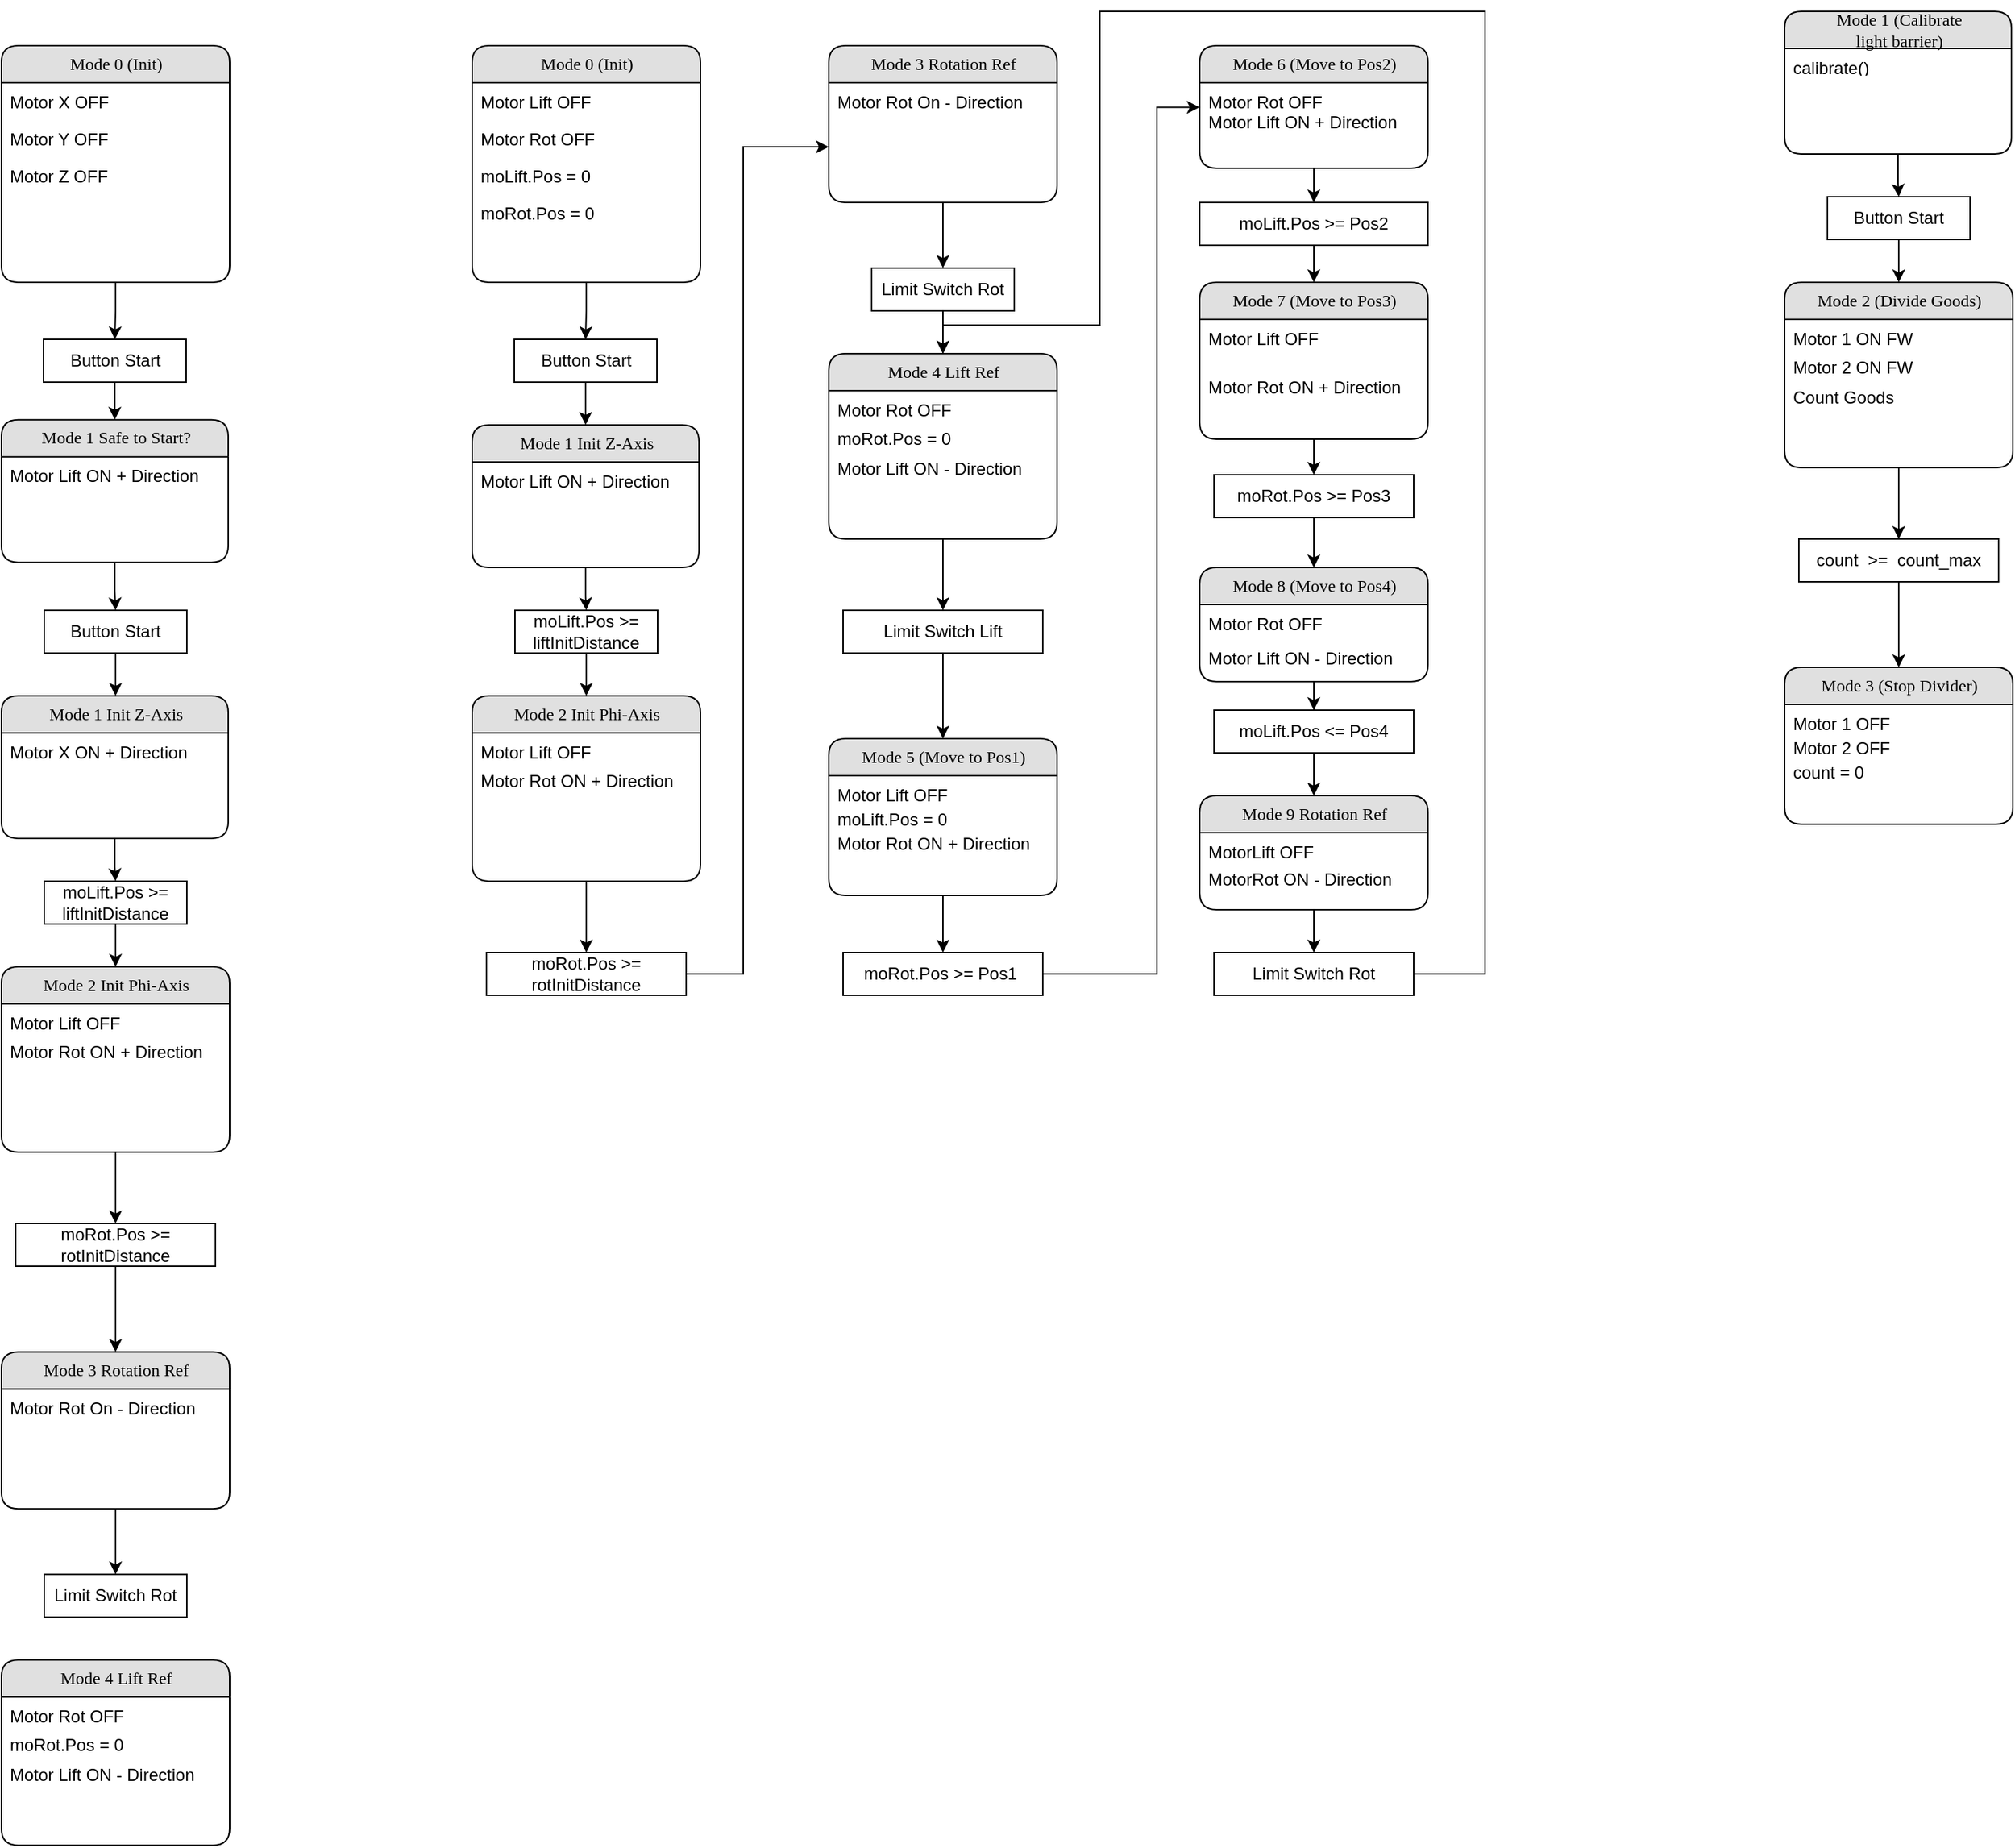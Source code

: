 <mxfile version="20.5.3" type="device"><diagram id="kKHLr9N3LMTWPFAltLq4" name="Seite-1"><mxGraphModel dx="634" dy="339" grid="1" gridSize="10" guides="1" tooltips="1" connect="1" arrows="1" fold="1" page="1" pageScale="1" pageWidth="3300" pageHeight="4681" math="0" shadow="0"><root><mxCell id="0"/><mxCell id="1" parent="0"/><mxCell id="L7xNBprmSxnHH5wMa5go-1" value="" style="group" vertex="1" connectable="0" parent="1"><mxGeometry x="130" y="194" width="160" height="166" as="geometry"/></mxCell><mxCell id="L7xNBprmSxnHH5wMa5go-2" value="Mode 0 (Init)" style="swimlane;html=1;fontStyle=0;childLayout=stackLayout;horizontal=1;startSize=26;fillColor=#e0e0e0;horizontalStack=0;resizeParent=1;resizeLast=0;collapsible=1;marginBottom=0;swimlaneFillColor=#ffffff;align=center;rounded=1;shadow=0;comic=0;labelBackgroundColor=none;strokeWidth=1;fontFamily=Verdana;fontSize=12" vertex="1" parent="L7xNBprmSxnHH5wMa5go-1"><mxGeometry width="160" height="166" as="geometry"/></mxCell><mxCell id="L7xNBprmSxnHH5wMa5go-3" value="Motor X OFF" style="text;html=1;strokeColor=none;fillColor=none;spacingLeft=4;spacingRight=4;whiteSpace=wrap;overflow=hidden;rotatable=0;points=[[0,0.5],[1,0.5]];portConstraint=eastwest;" vertex="1" parent="L7xNBprmSxnHH5wMa5go-2"><mxGeometry y="26" width="160" height="26" as="geometry"/></mxCell><mxCell id="L7xNBprmSxnHH5wMa5go-4" value="Motor Y OFF" style="text;html=1;strokeColor=none;fillColor=none;spacingLeft=4;spacingRight=4;whiteSpace=wrap;overflow=hidden;rotatable=0;points=[[0,0.5],[1,0.5]];portConstraint=eastwest;" vertex="1" parent="L7xNBprmSxnHH5wMa5go-2"><mxGeometry y="52" width="160" height="26" as="geometry"/></mxCell><mxCell id="L7xNBprmSxnHH5wMa5go-5" value="Motor Z OFF" style="text;html=1;strokeColor=none;fillColor=none;spacingLeft=4;spacingRight=4;whiteSpace=wrap;overflow=hidden;rotatable=0;points=[[0,0.5],[1,0.5]];portConstraint=eastwest;" vertex="1" parent="L7xNBprmSxnHH5wMa5go-2"><mxGeometry y="78" width="160" height="26" as="geometry"/></mxCell><mxCell id="L7xNBprmSxnHH5wMa5go-8" value="" style="group" vertex="1" connectable="0" parent="1"><mxGeometry x="1380" y="360" width="160" height="130" as="geometry"/></mxCell><mxCell id="L7xNBprmSxnHH5wMa5go-9" value="Mode 2 (Divide Goods)" style="swimlane;html=1;fontStyle=0;childLayout=stackLayout;horizontal=1;startSize=26;fillColor=#e0e0e0;horizontalStack=0;resizeParent=1;resizeLast=0;collapsible=1;marginBottom=0;swimlaneFillColor=#ffffff;align=center;rounded=1;shadow=0;comic=0;labelBackgroundColor=none;strokeWidth=1;fontFamily=Verdana;fontSize=12" vertex="1" parent="L7xNBprmSxnHH5wMa5go-8"><mxGeometry width="160" height="130" as="geometry"/></mxCell><mxCell id="L7xNBprmSxnHH5wMa5go-10" value="Motor 1 ON FW" style="text;html=1;strokeColor=none;fillColor=none;spacingLeft=4;spacingRight=4;whiteSpace=wrap;overflow=hidden;rotatable=0;points=[[0,0.5],[1,0.5]];portConstraint=eastwest;" vertex="1" parent="L7xNBprmSxnHH5wMa5go-9"><mxGeometry y="26" width="160" height="20.361" as="geometry"/></mxCell><mxCell id="L7xNBprmSxnHH5wMa5go-11" value="Motor 2 ON FW" style="text;html=1;strokeColor=none;fillColor=none;spacingLeft=4;spacingRight=4;whiteSpace=wrap;overflow=hidden;rotatable=0;points=[[0,0.5],[1,0.5]];portConstraint=eastwest;" vertex="1" parent="L7xNBprmSxnHH5wMa5go-9"><mxGeometry y="46.361" width="160" height="20.361" as="geometry"/></mxCell><mxCell id="L7xNBprmSxnHH5wMa5go-12" value="Count Goods" style="text;html=1;strokeColor=none;fillColor=none;spacingLeft=4;spacingRight=4;whiteSpace=wrap;overflow=hidden;rotatable=0;points=[[0,0.5],[1,0.5]];portConstraint=eastwest;" vertex="1" parent="L7xNBprmSxnHH5wMa5go-9"><mxGeometry y="66.723" width="160" height="20.361" as="geometry"/></mxCell><mxCell id="L7xNBprmSxnHH5wMa5go-13" style="edgeStyle=orthogonalEdgeStyle;rounded=0;orthogonalLoop=1;jettySize=auto;html=1;entryX=0.5;entryY=0;entryDx=0;entryDy=0;" edge="1" parent="1" source="L7xNBprmSxnHH5wMa5go-14" target="L7xNBprmSxnHH5wMa5go-9"><mxGeometry relative="1" as="geometry"/></mxCell><mxCell id="L7xNBprmSxnHH5wMa5go-14" value="Button Start" style="rounded=0;whiteSpace=wrap;html=1;" vertex="1" parent="1"><mxGeometry x="1410" y="300" width="100" height="30" as="geometry"/></mxCell><mxCell id="L7xNBprmSxnHH5wMa5go-15" value="" style="group" vertex="1" connectable="0" parent="1"><mxGeometry x="1380" y="630" width="160" height="110" as="geometry"/></mxCell><mxCell id="L7xNBprmSxnHH5wMa5go-16" value="Mode 3 (Stop Divider)" style="swimlane;html=1;fontStyle=0;childLayout=stackLayout;horizontal=1;startSize=26;fillColor=#e0e0e0;horizontalStack=0;resizeParent=1;resizeLast=0;collapsible=1;marginBottom=0;swimlaneFillColor=#ffffff;align=center;rounded=1;shadow=0;comic=0;labelBackgroundColor=none;strokeWidth=1;fontFamily=Verdana;fontSize=12" vertex="1" parent="L7xNBprmSxnHH5wMa5go-15"><mxGeometry width="160" height="110.0" as="geometry"/></mxCell><mxCell id="L7xNBprmSxnHH5wMa5go-17" value="Motor 1 OFF" style="text;html=1;strokeColor=none;fillColor=none;spacingLeft=4;spacingRight=4;whiteSpace=wrap;overflow=hidden;rotatable=0;points=[[0,0.5],[1,0.5]];portConstraint=eastwest;" vertex="1" parent="L7xNBprmSxnHH5wMa5go-16"><mxGeometry y="26" width="160" height="17.229" as="geometry"/></mxCell><mxCell id="L7xNBprmSxnHH5wMa5go-18" value="Motor 2 OFF" style="text;html=1;strokeColor=none;fillColor=none;spacingLeft=4;spacingRight=4;whiteSpace=wrap;overflow=hidden;rotatable=0;points=[[0,0.5],[1,0.5]];portConstraint=eastwest;" vertex="1" parent="L7xNBprmSxnHH5wMa5go-16"><mxGeometry y="43.229" width="160" height="17.229" as="geometry"/></mxCell><mxCell id="L7xNBprmSxnHH5wMa5go-19" value="count = 0" style="text;html=1;strokeColor=none;fillColor=none;spacingLeft=4;spacingRight=4;whiteSpace=wrap;overflow=hidden;rotatable=0;points=[[0,0.5],[1,0.5]];portConstraint=eastwest;" vertex="1" parent="L7xNBprmSxnHH5wMa5go-16"><mxGeometry y="60.458" width="160" height="17.229" as="geometry"/></mxCell><mxCell id="L7xNBprmSxnHH5wMa5go-20" style="edgeStyle=orthogonalEdgeStyle;rounded=0;orthogonalLoop=1;jettySize=auto;html=1;" edge="1" parent="1" source="L7xNBprmSxnHH5wMa5go-21" target="L7xNBprmSxnHH5wMa5go-16"><mxGeometry relative="1" as="geometry"/></mxCell><mxCell id="L7xNBprmSxnHH5wMa5go-21" value="count&amp;nbsp; &amp;gt;=&amp;nbsp; count_max" style="rounded=0;whiteSpace=wrap;html=1;" vertex="1" parent="1"><mxGeometry x="1390" y="540" width="140" height="30" as="geometry"/></mxCell><mxCell id="L7xNBprmSxnHH5wMa5go-22" style="edgeStyle=orthogonalEdgeStyle;rounded=0;orthogonalLoop=1;jettySize=auto;html=1;exitX=0.5;exitY=1;exitDx=0;exitDy=0;" edge="1" parent="1" source="L7xNBprmSxnHH5wMa5go-9" target="L7xNBprmSxnHH5wMa5go-21"><mxGeometry relative="1" as="geometry"/></mxCell><mxCell id="L7xNBprmSxnHH5wMa5go-24" value="" style="group" vertex="1" connectable="0" parent="1"><mxGeometry x="1380" y="170" width="159" height="100" as="geometry"/></mxCell><mxCell id="L7xNBprmSxnHH5wMa5go-25" value="Mode 1 (Calibrate &lt;br&gt;light barrier)" style="swimlane;html=1;fontStyle=0;childLayout=stackLayout;horizontal=1;startSize=26;fillColor=#e0e0e0;horizontalStack=0;resizeParent=1;resizeLast=0;collapsible=1;marginBottom=0;swimlaneFillColor=#ffffff;align=center;rounded=1;shadow=0;comic=0;labelBackgroundColor=none;strokeWidth=1;fontFamily=Verdana;fontSize=12" vertex="1" parent="L7xNBprmSxnHH5wMa5go-24"><mxGeometry width="159" height="100.0" as="geometry"/></mxCell><mxCell id="L7xNBprmSxnHH5wMa5go-26" value="calibrate()" style="text;html=1;strokeColor=none;fillColor=none;spacingLeft=4;spacingRight=4;whiteSpace=wrap;overflow=hidden;rotatable=0;points=[[0,0.5],[1,0.5]];portConstraint=eastwest;" vertex="1" parent="L7xNBprmSxnHH5wMa5go-25"><mxGeometry y="26" width="159" height="15.663" as="geometry"/></mxCell><mxCell id="L7xNBprmSxnHH5wMa5go-130" style="edgeStyle=orthogonalEdgeStyle;rounded=0;orthogonalLoop=1;jettySize=auto;html=1;entryX=0.5;entryY=0;entryDx=0;entryDy=0;" edge="1" parent="1" source="L7xNBprmSxnHH5wMa5go-28" target="L7xNBprmSxnHH5wMa5go-128"><mxGeometry relative="1" as="geometry"/></mxCell><mxCell id="L7xNBprmSxnHH5wMa5go-28" value="Button Start" style="rounded=0;whiteSpace=wrap;html=1;" vertex="1" parent="1"><mxGeometry x="159.5" y="400" width="100" height="30" as="geometry"/></mxCell><mxCell id="L7xNBprmSxnHH5wMa5go-29" style="edgeStyle=orthogonalEdgeStyle;rounded=0;orthogonalLoop=1;jettySize=auto;html=1;" edge="1" parent="1" source="L7xNBprmSxnHH5wMa5go-2" target="L7xNBprmSxnHH5wMa5go-28"><mxGeometry relative="1" as="geometry"/></mxCell><mxCell id="L7xNBprmSxnHH5wMa5go-30" style="edgeStyle=orthogonalEdgeStyle;rounded=0;orthogonalLoop=1;jettySize=auto;html=1;entryX=0.5;entryY=0;entryDx=0;entryDy=0;" edge="1" parent="1" source="L7xNBprmSxnHH5wMa5go-25" target="L7xNBprmSxnHH5wMa5go-14"><mxGeometry relative="1" as="geometry"/></mxCell><mxCell id="L7xNBprmSxnHH5wMa5go-31" value="" style="group" vertex="1" connectable="0" parent="1"><mxGeometry x="460" y="194" width="160" height="166" as="geometry"/></mxCell><mxCell id="L7xNBprmSxnHH5wMa5go-32" value="Mode 0 (Init)" style="swimlane;html=1;fontStyle=0;childLayout=stackLayout;horizontal=1;startSize=26;fillColor=#e0e0e0;horizontalStack=0;resizeParent=1;resizeLast=0;collapsible=1;marginBottom=0;swimlaneFillColor=#ffffff;align=center;rounded=1;shadow=0;comic=0;labelBackgroundColor=none;strokeWidth=1;fontFamily=Verdana;fontSize=12" vertex="1" parent="L7xNBprmSxnHH5wMa5go-31"><mxGeometry width="160" height="166" as="geometry"/></mxCell><mxCell id="L7xNBprmSxnHH5wMa5go-33" value="Motor Lift OFF" style="text;html=1;strokeColor=none;fillColor=none;spacingLeft=4;spacingRight=4;whiteSpace=wrap;overflow=hidden;rotatable=0;points=[[0,0.5],[1,0.5]];portConstraint=eastwest;" vertex="1" parent="L7xNBprmSxnHH5wMa5go-32"><mxGeometry y="26" width="160" height="26" as="geometry"/></mxCell><mxCell id="L7xNBprmSxnHH5wMa5go-34" value="Motor Rot OFF" style="text;html=1;strokeColor=none;fillColor=none;spacingLeft=4;spacingRight=4;whiteSpace=wrap;overflow=hidden;rotatable=0;points=[[0,0.5],[1,0.5]];portConstraint=eastwest;" vertex="1" parent="L7xNBprmSxnHH5wMa5go-32"><mxGeometry y="52" width="160" height="26" as="geometry"/></mxCell><mxCell id="L7xNBprmSxnHH5wMa5go-35" value="moLift.Pos = 0" style="text;html=1;strokeColor=none;fillColor=none;spacingLeft=4;spacingRight=4;whiteSpace=wrap;overflow=hidden;rotatable=0;points=[[0,0.5],[1,0.5]];portConstraint=eastwest;" vertex="1" parent="L7xNBprmSxnHH5wMa5go-32"><mxGeometry y="78" width="160" height="26" as="geometry"/></mxCell><mxCell id="L7xNBprmSxnHH5wMa5go-36" value="moRot.Pos = 0" style="text;html=1;strokeColor=none;fillColor=none;spacingLeft=4;spacingRight=4;whiteSpace=wrap;overflow=hidden;rotatable=0;points=[[0,0.5],[1,0.5]];portConstraint=eastwest;" vertex="1" parent="L7xNBprmSxnHH5wMa5go-32"><mxGeometry y="104" width="160" height="26" as="geometry"/></mxCell><mxCell id="L7xNBprmSxnHH5wMa5go-37" value="" style="group" vertex="1" connectable="0" parent="1"><mxGeometry x="460" y="650" width="160" height="130" as="geometry"/></mxCell><mxCell id="L7xNBprmSxnHH5wMa5go-38" value="Mode 2 Init Phi-Axis" style="swimlane;html=1;fontStyle=0;childLayout=stackLayout;horizontal=1;startSize=26;fillColor=#e0e0e0;horizontalStack=0;resizeParent=1;resizeLast=0;collapsible=1;marginBottom=0;swimlaneFillColor=#ffffff;align=center;rounded=1;shadow=0;comic=0;labelBackgroundColor=none;strokeWidth=1;fontFamily=Verdana;fontSize=12" vertex="1" parent="L7xNBprmSxnHH5wMa5go-37"><mxGeometry width="160" height="130" as="geometry"/></mxCell><mxCell id="L7xNBprmSxnHH5wMa5go-39" value="Motor Lift OFF" style="text;html=1;strokeColor=none;fillColor=none;spacingLeft=4;spacingRight=4;whiteSpace=wrap;overflow=hidden;rotatable=0;points=[[0,0.5],[1,0.5]];portConstraint=eastwest;" vertex="1" parent="L7xNBprmSxnHH5wMa5go-38"><mxGeometry y="26" width="160" height="20.361" as="geometry"/></mxCell><mxCell id="L7xNBprmSxnHH5wMa5go-40" value="Motor Rot ON + Direction" style="text;html=1;strokeColor=none;fillColor=none;spacingLeft=4;spacingRight=4;whiteSpace=wrap;overflow=hidden;rotatable=0;points=[[0,0.5],[1,0.5]];portConstraint=eastwest;" vertex="1" parent="L7xNBprmSxnHH5wMa5go-38"><mxGeometry y="46.361" width="160" height="20.361" as="geometry"/></mxCell><mxCell id="L7xNBprmSxnHH5wMa5go-41" style="edgeStyle=orthogonalEdgeStyle;rounded=0;orthogonalLoop=1;jettySize=auto;html=1;entryX=0.5;entryY=0;entryDx=0;entryDy=0;" edge="1" parent="1" source="L7xNBprmSxnHH5wMa5go-42" target="L7xNBprmSxnHH5wMa5go-38"><mxGeometry relative="1" as="geometry"/></mxCell><mxCell id="L7xNBprmSxnHH5wMa5go-42" value="moLift.Pos &amp;gt;= liftInitDistance" style="rounded=0;whiteSpace=wrap;html=1;" vertex="1" parent="1"><mxGeometry x="490" y="590" width="100" height="30" as="geometry"/></mxCell><mxCell id="L7xNBprmSxnHH5wMa5go-43" value="" style="group" vertex="1" connectable="0" parent="1"><mxGeometry x="710" y="194" width="160" height="110" as="geometry"/></mxCell><mxCell id="L7xNBprmSxnHH5wMa5go-44" value="Mode 3 Rotation Ref" style="swimlane;html=1;fontStyle=0;childLayout=stackLayout;horizontal=1;startSize=26;fillColor=#e0e0e0;horizontalStack=0;resizeParent=1;resizeLast=0;collapsible=1;marginBottom=0;swimlaneFillColor=#ffffff;align=center;rounded=1;shadow=0;comic=0;labelBackgroundColor=none;strokeWidth=1;fontFamily=Verdana;fontSize=12" vertex="1" parent="L7xNBprmSxnHH5wMa5go-43"><mxGeometry width="160" height="110.0" as="geometry"/></mxCell><mxCell id="L7xNBprmSxnHH5wMa5go-45" value="Motor Rot On - Direction" style="text;html=1;strokeColor=none;fillColor=none;spacingLeft=4;spacingRight=4;whiteSpace=wrap;overflow=hidden;rotatable=0;points=[[0,0.5],[1,0.5]];portConstraint=eastwest;" vertex="1" parent="L7xNBprmSxnHH5wMa5go-44"><mxGeometry y="26" width="160" height="17.229" as="geometry"/></mxCell><mxCell id="L7xNBprmSxnHH5wMa5go-46" style="edgeStyle=orthogonalEdgeStyle;rounded=0;orthogonalLoop=1;jettySize=auto;html=1;" edge="1" parent="1" source="L7xNBprmSxnHH5wMa5go-47" target="L7xNBprmSxnHH5wMa5go-44"><mxGeometry relative="1" as="geometry"><Array as="points"><mxPoint x="650" y="845"/><mxPoint x="650" y="265"/></Array></mxGeometry></mxCell><mxCell id="L7xNBprmSxnHH5wMa5go-47" value="moRot.Pos &amp;gt;= rotInitDistance" style="rounded=0;whiteSpace=wrap;html=1;" vertex="1" parent="1"><mxGeometry x="470" y="830" width="140" height="30" as="geometry"/></mxCell><mxCell id="L7xNBprmSxnHH5wMa5go-48" style="edgeStyle=orthogonalEdgeStyle;rounded=0;orthogonalLoop=1;jettySize=auto;html=1;exitX=0.5;exitY=1;exitDx=0;exitDy=0;" edge="1" parent="1" source="L7xNBprmSxnHH5wMa5go-38" target="L7xNBprmSxnHH5wMa5go-47"><mxGeometry relative="1" as="geometry"/></mxCell><mxCell id="L7xNBprmSxnHH5wMa5go-49" value="" style="group" vertex="1" connectable="0" parent="1"><mxGeometry x="460" y="460" width="159" height="100" as="geometry"/></mxCell><mxCell id="L7xNBprmSxnHH5wMa5go-50" value="Mode 1 Init Z-Axis" style="swimlane;html=1;fontStyle=0;childLayout=stackLayout;horizontal=1;startSize=26;fillColor=#e0e0e0;horizontalStack=0;resizeParent=1;resizeLast=0;collapsible=1;marginBottom=0;swimlaneFillColor=#ffffff;align=center;rounded=1;shadow=0;comic=0;labelBackgroundColor=none;strokeWidth=1;fontFamily=Verdana;fontSize=12" vertex="1" parent="L7xNBprmSxnHH5wMa5go-49"><mxGeometry width="159" height="100.0" as="geometry"/></mxCell><mxCell id="L7xNBprmSxnHH5wMa5go-51" value="Motor Lift ON + Direction" style="text;html=1;strokeColor=none;fillColor=none;spacingLeft=4;spacingRight=4;whiteSpace=wrap;overflow=hidden;rotatable=0;points=[[0,0.5],[1,0.5]];portConstraint=eastwest;" vertex="1" parent="L7xNBprmSxnHH5wMa5go-50"><mxGeometry y="26" width="159" height="15.663" as="geometry"/></mxCell><mxCell id="L7xNBprmSxnHH5wMa5go-52" style="edgeStyle=orthogonalEdgeStyle;rounded=0;orthogonalLoop=1;jettySize=auto;html=1;entryX=0.5;entryY=0;entryDx=0;entryDy=0;" edge="1" parent="1" source="L7xNBprmSxnHH5wMa5go-53" target="L7xNBprmSxnHH5wMa5go-50"><mxGeometry relative="1" as="geometry"/></mxCell><mxCell id="L7xNBprmSxnHH5wMa5go-53" value="Button Start" style="rounded=0;whiteSpace=wrap;html=1;" vertex="1" parent="1"><mxGeometry x="489.5" y="400" width="100" height="30" as="geometry"/></mxCell><mxCell id="L7xNBprmSxnHH5wMa5go-54" style="edgeStyle=orthogonalEdgeStyle;rounded=0;orthogonalLoop=1;jettySize=auto;html=1;" edge="1" parent="1" source="L7xNBprmSxnHH5wMa5go-32" target="L7xNBprmSxnHH5wMa5go-53"><mxGeometry relative="1" as="geometry"/></mxCell><mxCell id="L7xNBprmSxnHH5wMa5go-55" style="edgeStyle=orthogonalEdgeStyle;rounded=0;orthogonalLoop=1;jettySize=auto;html=1;entryX=0.5;entryY=0;entryDx=0;entryDy=0;" edge="1" parent="1" source="L7xNBprmSxnHH5wMa5go-50" target="L7xNBprmSxnHH5wMa5go-42"><mxGeometry relative="1" as="geometry"/></mxCell><mxCell id="L7xNBprmSxnHH5wMa5go-56" value="" style="group" vertex="1" connectable="0" parent="1"><mxGeometry x="710" y="410" width="160" height="130" as="geometry"/></mxCell><mxCell id="L7xNBprmSxnHH5wMa5go-57" value="Mode 4 Lift Ref" style="swimlane;html=1;fontStyle=0;childLayout=stackLayout;horizontal=1;startSize=26;fillColor=#e0e0e0;horizontalStack=0;resizeParent=1;resizeLast=0;collapsible=1;marginBottom=0;swimlaneFillColor=#ffffff;align=center;rounded=1;shadow=0;comic=0;labelBackgroundColor=none;strokeWidth=1;fontFamily=Verdana;fontSize=12" vertex="1" parent="L7xNBprmSxnHH5wMa5go-56"><mxGeometry width="160" height="130" as="geometry"/></mxCell><mxCell id="L7xNBprmSxnHH5wMa5go-58" value="Motor Rot OFF" style="text;html=1;strokeColor=none;fillColor=none;spacingLeft=4;spacingRight=4;whiteSpace=wrap;overflow=hidden;rotatable=0;points=[[0,0.5],[1,0.5]];portConstraint=eastwest;" vertex="1" parent="L7xNBprmSxnHH5wMa5go-57"><mxGeometry y="26" width="160" height="20.361" as="geometry"/></mxCell><mxCell id="L7xNBprmSxnHH5wMa5go-59" value="moRot.Pos = 0" style="text;html=1;strokeColor=none;fillColor=none;spacingLeft=4;spacingRight=4;whiteSpace=wrap;overflow=hidden;rotatable=0;points=[[0,0.5],[1,0.5]];portConstraint=eastwest;" vertex="1" parent="L7xNBprmSxnHH5wMa5go-57"><mxGeometry y="46.361" width="160" height="20.361" as="geometry"/></mxCell><mxCell id="L7xNBprmSxnHH5wMa5go-60" value="Motor Lift ON - Direction" style="text;html=1;strokeColor=none;fillColor=none;spacingLeft=4;spacingRight=4;whiteSpace=wrap;overflow=hidden;rotatable=0;points=[[0,0.5],[1,0.5]];portConstraint=eastwest;" vertex="1" parent="L7xNBprmSxnHH5wMa5go-57"><mxGeometry y="66.723" width="160" height="20.361" as="geometry"/></mxCell><mxCell id="L7xNBprmSxnHH5wMa5go-61" style="edgeStyle=orthogonalEdgeStyle;rounded=0;orthogonalLoop=1;jettySize=auto;html=1;entryX=0.5;entryY=0;entryDx=0;entryDy=0;" edge="1" parent="1" source="L7xNBprmSxnHH5wMa5go-62" target="L7xNBprmSxnHH5wMa5go-57"><mxGeometry relative="1" as="geometry"/></mxCell><mxCell id="L7xNBprmSxnHH5wMa5go-62" value="Limit Switch Rot" style="rounded=0;whiteSpace=wrap;html=1;" vertex="1" parent="1"><mxGeometry x="740" y="350" width="100" height="30" as="geometry"/></mxCell><mxCell id="L7xNBprmSxnHH5wMa5go-63" value="" style="group" vertex="1" connectable="0" parent="1"><mxGeometry x="710" y="680" width="160" height="110" as="geometry"/></mxCell><mxCell id="L7xNBprmSxnHH5wMa5go-64" value="Mode 5 (Move to Pos1)" style="swimlane;html=1;fontStyle=0;childLayout=stackLayout;horizontal=1;startSize=26;fillColor=#e0e0e0;horizontalStack=0;resizeParent=1;resizeLast=0;collapsible=1;marginBottom=0;swimlaneFillColor=#ffffff;align=center;rounded=1;shadow=0;comic=0;labelBackgroundColor=none;strokeWidth=1;fontFamily=Verdana;fontSize=12" vertex="1" parent="L7xNBprmSxnHH5wMa5go-63"><mxGeometry width="160" height="110.0" as="geometry"/></mxCell><mxCell id="L7xNBprmSxnHH5wMa5go-65" value="Motor Lift OFF" style="text;html=1;strokeColor=none;fillColor=none;spacingLeft=4;spacingRight=4;whiteSpace=wrap;overflow=hidden;rotatable=0;points=[[0,0.5],[1,0.5]];portConstraint=eastwest;" vertex="1" parent="L7xNBprmSxnHH5wMa5go-64"><mxGeometry y="26" width="160" height="17.229" as="geometry"/></mxCell><mxCell id="L7xNBprmSxnHH5wMa5go-66" value="moLift.Pos = 0" style="text;html=1;strokeColor=none;fillColor=none;spacingLeft=4;spacingRight=4;whiteSpace=wrap;overflow=hidden;rotatable=0;points=[[0,0.5],[1,0.5]];portConstraint=eastwest;" vertex="1" parent="L7xNBprmSxnHH5wMa5go-64"><mxGeometry y="43.229" width="160" height="16.77" as="geometry"/></mxCell><mxCell id="L7xNBprmSxnHH5wMa5go-67" value="Motor Rot ON + Direction" style="text;html=1;strokeColor=none;fillColor=none;spacingLeft=4;spacingRight=4;whiteSpace=wrap;overflow=hidden;rotatable=0;points=[[0,0.5],[1,0.5]];portConstraint=eastwest;" vertex="1" parent="L7xNBprmSxnHH5wMa5go-64"><mxGeometry y="59.999" width="160" height="16.77" as="geometry"/></mxCell><mxCell id="L7xNBprmSxnHH5wMa5go-68" style="edgeStyle=orthogonalEdgeStyle;rounded=0;orthogonalLoop=1;jettySize=auto;html=1;" edge="1" parent="1" source="L7xNBprmSxnHH5wMa5go-69" target="L7xNBprmSxnHH5wMa5go-64"><mxGeometry relative="1" as="geometry"/></mxCell><mxCell id="L7xNBprmSxnHH5wMa5go-69" value="Limit Switch Lift" style="rounded=0;whiteSpace=wrap;html=1;" vertex="1" parent="1"><mxGeometry x="720" y="590" width="140" height="30" as="geometry"/></mxCell><mxCell id="L7xNBprmSxnHH5wMa5go-70" style="edgeStyle=orthogonalEdgeStyle;rounded=0;orthogonalLoop=1;jettySize=auto;html=1;exitX=0.5;exitY=1;exitDx=0;exitDy=0;" edge="1" parent="1" source="L7xNBprmSxnHH5wMa5go-57" target="L7xNBprmSxnHH5wMa5go-69"><mxGeometry relative="1" as="geometry"/></mxCell><mxCell id="L7xNBprmSxnHH5wMa5go-71" style="edgeStyle=orthogonalEdgeStyle;rounded=0;orthogonalLoop=1;jettySize=auto;html=1;entryX=0.5;entryY=0;entryDx=0;entryDy=0;" edge="1" parent="1" source="L7xNBprmSxnHH5wMa5go-44" target="L7xNBprmSxnHH5wMa5go-62"><mxGeometry relative="1" as="geometry"><Array as="points"><mxPoint x="790" y="350"/><mxPoint x="790" y="350"/></Array></mxGeometry></mxCell><mxCell id="L7xNBprmSxnHH5wMa5go-72" style="edgeStyle=orthogonalEdgeStyle;rounded=0;orthogonalLoop=1;jettySize=auto;html=1;entryX=0;entryY=0.5;entryDx=0;entryDy=0;" edge="1" parent="1" source="L7xNBprmSxnHH5wMa5go-73" target="L7xNBprmSxnHH5wMa5go-77"><mxGeometry relative="1" as="geometry"><mxPoint x="940" y="260" as="targetPoint"/><Array as="points"><mxPoint x="940" y="845"/><mxPoint x="940" y="237"/></Array></mxGeometry></mxCell><mxCell id="L7xNBprmSxnHH5wMa5go-73" value="moRot.Pos &amp;gt;= Pos1&amp;nbsp;" style="rounded=0;whiteSpace=wrap;html=1;" vertex="1" parent="1"><mxGeometry x="720" y="830" width="140" height="30" as="geometry"/></mxCell><mxCell id="L7xNBprmSxnHH5wMa5go-74" style="edgeStyle=orthogonalEdgeStyle;rounded=0;orthogonalLoop=1;jettySize=auto;html=1;entryX=0.5;entryY=0;entryDx=0;entryDy=0;" edge="1" parent="1" source="L7xNBprmSxnHH5wMa5go-64" target="L7xNBprmSxnHH5wMa5go-73"><mxGeometry relative="1" as="geometry"/></mxCell><mxCell id="L7xNBprmSxnHH5wMa5go-75" value="" style="group" vertex="1" connectable="0" parent="1"><mxGeometry x="970" y="194" width="160" height="86" as="geometry"/></mxCell><mxCell id="L7xNBprmSxnHH5wMa5go-76" value="Mode 6 (Move to Pos2)" style="swimlane;html=1;fontStyle=0;childLayout=stackLayout;horizontal=1;startSize=26;fillColor=#e0e0e0;horizontalStack=0;resizeParent=1;resizeLast=0;collapsible=1;marginBottom=0;swimlaneFillColor=#ffffff;align=center;rounded=1;shadow=0;comic=0;labelBackgroundColor=none;strokeWidth=1;fontFamily=Verdana;fontSize=12" vertex="1" parent="L7xNBprmSxnHH5wMa5go-75"><mxGeometry width="160" height="86.0" as="geometry"/></mxCell><mxCell id="L7xNBprmSxnHH5wMa5go-77" value="Motor Rot OFF&lt;br style=&quot;font-size: 12px;&quot;&gt;Motor Lift ON + Direction" style="text;html=1;strokeColor=none;fillColor=none;spacingLeft=4;spacingRight=4;whiteSpace=wrap;overflow=hidden;rotatable=0;points=[[0,0.5],[1,0.5]];portConstraint=eastwest;fontSize=12;spacingBottom=2;" vertex="1" parent="L7xNBprmSxnHH5wMa5go-76"><mxGeometry y="26" width="160" height="34.4" as="geometry"/></mxCell><mxCell id="L7xNBprmSxnHH5wMa5go-78" value="" style="group" vertex="1" connectable="0" parent="1"><mxGeometry x="970" y="390" width="160" height="90" as="geometry"/></mxCell><mxCell id="L7xNBprmSxnHH5wMa5go-79" value="Mode 7 (Move to Pos3)" style="swimlane;html=1;fontStyle=0;childLayout=stackLayout;horizontal=1;startSize=26;fillColor=#e0e0e0;horizontalStack=0;resizeParent=1;resizeLast=0;collapsible=1;marginBottom=0;swimlaneFillColor=#ffffff;align=center;rounded=1;shadow=0;comic=0;labelBackgroundColor=none;strokeWidth=1;fontFamily=Verdana;fontSize=12" vertex="1" parent="L7xNBprmSxnHH5wMa5go-78"><mxGeometry y="-30" width="160" height="110" as="geometry"/></mxCell><mxCell id="L7xNBprmSxnHH5wMa5go-80" value="Motor Lift OFF" style="text;html=1;strokeColor=none;fillColor=none;spacingLeft=4;spacingRight=4;whiteSpace=wrap;overflow=hidden;rotatable=0;points=[[0,0.5],[1,0.5]];portConstraint=eastwest;" vertex="1" parent="L7xNBprmSxnHH5wMa5go-79"><mxGeometry y="26" width="160" height="34.1" as="geometry"/></mxCell><mxCell id="L7xNBprmSxnHH5wMa5go-81" value="Motor Rot ON + Direction" style="text;html=1;strokeColor=none;fillColor=none;spacingLeft=4;spacingRight=4;whiteSpace=wrap;overflow=hidden;rotatable=0;points=[[0,0.5],[1,0.5]];portConstraint=eastwest;" vertex="1" parent="L7xNBprmSxnHH5wMa5go-79"><mxGeometry y="60.1" width="160" height="29.9" as="geometry"/></mxCell><mxCell id="L7xNBprmSxnHH5wMa5go-82" style="edgeStyle=orthogonalEdgeStyle;rounded=0;orthogonalLoop=1;jettySize=auto;html=1;entryX=0.5;entryY=0;entryDx=0;entryDy=0;" edge="1" parent="1" source="L7xNBprmSxnHH5wMa5go-83" target="L7xNBprmSxnHH5wMa5go-79"><mxGeometry relative="1" as="geometry"/></mxCell><mxCell id="L7xNBprmSxnHH5wMa5go-83" value="moLift.Pos &amp;gt;= Pos2" style="rounded=0;whiteSpace=wrap;html=1;" vertex="1" parent="1"><mxGeometry x="970" y="304" width="160" height="30" as="geometry"/></mxCell><mxCell id="L7xNBprmSxnHH5wMa5go-84" value="" style="group" vertex="1" connectable="0" parent="1"><mxGeometry x="970" y="560" width="160" height="90" as="geometry"/></mxCell><mxCell id="L7xNBprmSxnHH5wMa5go-85" value="Mode 8 (Move to Pos4)" style="swimlane;html=1;fontStyle=0;childLayout=stackLayout;horizontal=1;startSize=26;fillColor=#e0e0e0;horizontalStack=0;resizeParent=1;resizeLast=0;collapsible=1;marginBottom=0;swimlaneFillColor=#ffffff;align=center;rounded=1;shadow=0;comic=0;labelBackgroundColor=none;strokeWidth=1;fontFamily=Verdana;fontSize=12" vertex="1" parent="L7xNBprmSxnHH5wMa5go-84"><mxGeometry width="160" height="80" as="geometry"/></mxCell><mxCell id="L7xNBprmSxnHH5wMa5go-86" value="Motor Rot OFF" style="text;html=1;strokeColor=none;fillColor=none;spacingLeft=4;spacingRight=4;whiteSpace=wrap;overflow=hidden;rotatable=0;points=[[0,0.5],[1,0.5]];portConstraint=eastwest;" vertex="1" parent="L7xNBprmSxnHH5wMa5go-85"><mxGeometry y="26" width="160" height="24" as="geometry"/></mxCell><mxCell id="L7xNBprmSxnHH5wMa5go-87" value="Motor Lift ON - Direction" style="text;html=1;strokeColor=none;fillColor=none;spacingLeft=4;spacingRight=4;whiteSpace=wrap;overflow=hidden;rotatable=0;points=[[0,0.5],[1,0.5]];portConstraint=eastwest;" vertex="1" parent="L7xNBprmSxnHH5wMa5go-85"><mxGeometry y="50" width="160" height="29.9" as="geometry"/></mxCell><mxCell id="L7xNBprmSxnHH5wMa5go-88" style="edgeStyle=orthogonalEdgeStyle;rounded=0;orthogonalLoop=1;jettySize=auto;html=1;" edge="1" parent="1" source="L7xNBprmSxnHH5wMa5go-89" target="L7xNBprmSxnHH5wMa5go-85"><mxGeometry relative="1" as="geometry"/></mxCell><mxCell id="L7xNBprmSxnHH5wMa5go-89" value="moRot.Pos &amp;gt;= Pos3" style="rounded=0;whiteSpace=wrap;html=1;" vertex="1" parent="1"><mxGeometry x="980" y="495" width="140" height="30" as="geometry"/></mxCell><mxCell id="L7xNBprmSxnHH5wMa5go-90" style="edgeStyle=orthogonalEdgeStyle;rounded=0;orthogonalLoop=1;jettySize=auto;html=1;exitX=0.5;exitY=1;exitDx=0;exitDy=0;" edge="1" parent="1" source="L7xNBprmSxnHH5wMa5go-79" target="L7xNBprmSxnHH5wMa5go-89"><mxGeometry relative="1" as="geometry"/></mxCell><mxCell id="L7xNBprmSxnHH5wMa5go-91" style="edgeStyle=orthogonalEdgeStyle;rounded=0;orthogonalLoop=1;jettySize=auto;html=1;fontSize=12;" edge="1" parent="1" source="L7xNBprmSxnHH5wMa5go-92" target="L7xNBprmSxnHH5wMa5go-95"><mxGeometry relative="1" as="geometry"/></mxCell><mxCell id="L7xNBprmSxnHH5wMa5go-92" value="moLift.Pos &amp;lt;= Pos4" style="rounded=0;whiteSpace=wrap;html=1;" vertex="1" parent="1"><mxGeometry x="980" y="660" width="140" height="30" as="geometry"/></mxCell><mxCell id="L7xNBprmSxnHH5wMa5go-93" style="edgeStyle=orthogonalEdgeStyle;rounded=0;orthogonalLoop=1;jettySize=auto;html=1;entryX=0.5;entryY=0;entryDx=0;entryDy=0;" edge="1" parent="1" source="L7xNBprmSxnHH5wMa5go-85" target="L7xNBprmSxnHH5wMa5go-92"><mxGeometry relative="1" as="geometry"/></mxCell><mxCell id="L7xNBprmSxnHH5wMa5go-94" value="" style="group" vertex="1" connectable="0" parent="1"><mxGeometry x="970" y="720" width="160" height="80" as="geometry"/></mxCell><mxCell id="L7xNBprmSxnHH5wMa5go-95" value="Mode 9 Rotation Ref" style="swimlane;html=1;fontStyle=0;childLayout=stackLayout;horizontal=1;startSize=26;fillColor=#e0e0e0;horizontalStack=0;resizeParent=1;resizeLast=0;collapsible=1;marginBottom=0;swimlaneFillColor=#ffffff;align=center;rounded=1;shadow=0;comic=0;labelBackgroundColor=none;strokeWidth=1;fontFamily=Verdana;fontSize=12" vertex="1" parent="L7xNBprmSxnHH5wMa5go-94"><mxGeometry width="160" height="80.0" as="geometry"/></mxCell><mxCell id="L7xNBprmSxnHH5wMa5go-96" value="MotorLift OFF" style="text;html=1;strokeColor=none;fillColor=none;spacingLeft=4;spacingRight=4;whiteSpace=wrap;overflow=hidden;rotatable=0;points=[[0,0.5],[1,0.5]];portConstraint=eastwest;" vertex="1" parent="L7xNBprmSxnHH5wMa5go-95"><mxGeometry y="26" width="160" height="19.2" as="geometry"/></mxCell><mxCell id="L7xNBprmSxnHH5wMa5go-97" value="MotorRot ON - Direction" style="text;html=1;strokeColor=none;fillColor=none;spacingLeft=4;spacingRight=4;whiteSpace=wrap;overflow=hidden;rotatable=0;points=[[0,0.5],[1,0.5]];portConstraint=eastwest;" vertex="1" parent="L7xNBprmSxnHH5wMa5go-95"><mxGeometry y="45.2" width="160" height="18.472" as="geometry"/></mxCell><mxCell id="L7xNBprmSxnHH5wMa5go-98" style="edgeStyle=orthogonalEdgeStyle;rounded=0;orthogonalLoop=1;jettySize=auto;html=1;fontSize=12;" edge="1" parent="1" source="L7xNBprmSxnHH5wMa5go-99"><mxGeometry relative="1" as="geometry"><mxPoint x="790" y="410" as="targetPoint"/><Array as="points"><mxPoint x="1170" y="845"/><mxPoint x="1170" y="170"/><mxPoint x="900" y="170"/><mxPoint x="900" y="390"/><mxPoint x="790" y="390"/><mxPoint x="790" y="410"/></Array></mxGeometry></mxCell><mxCell id="L7xNBprmSxnHH5wMa5go-99" value="Limit Switch Rot" style="rounded=0;whiteSpace=wrap;html=1;" vertex="1" parent="1"><mxGeometry x="980" y="830" width="140" height="30" as="geometry"/></mxCell><mxCell id="L7xNBprmSxnHH5wMa5go-100" style="edgeStyle=orthogonalEdgeStyle;rounded=0;orthogonalLoop=1;jettySize=auto;html=1;entryX=0.5;entryY=0;entryDx=0;entryDy=0;" edge="1" parent="1" source="L7xNBprmSxnHH5wMa5go-95" target="L7xNBprmSxnHH5wMa5go-99"><mxGeometry relative="1" as="geometry"/></mxCell><mxCell id="L7xNBprmSxnHH5wMa5go-101" style="edgeStyle=orthogonalEdgeStyle;rounded=0;orthogonalLoop=1;jettySize=auto;html=1;entryX=0.5;entryY=0;entryDx=0;entryDy=0;fontSize=12;" edge="1" parent="1" source="L7xNBprmSxnHH5wMa5go-76" target="L7xNBprmSxnHH5wMa5go-83"><mxGeometry relative="1" as="geometry"/></mxCell><mxCell id="L7xNBprmSxnHH5wMa5go-102" value="" style="group" vertex="1" connectable="0" parent="1"><mxGeometry x="130" y="840.0" width="160" height="130" as="geometry"/></mxCell><mxCell id="L7xNBprmSxnHH5wMa5go-103" value="Mode 2 Init Phi-Axis" style="swimlane;html=1;fontStyle=0;childLayout=stackLayout;horizontal=1;startSize=26;fillColor=#e0e0e0;horizontalStack=0;resizeParent=1;resizeLast=0;collapsible=1;marginBottom=0;swimlaneFillColor=#ffffff;align=center;rounded=1;shadow=0;comic=0;labelBackgroundColor=none;strokeWidth=1;fontFamily=Verdana;fontSize=12" vertex="1" parent="L7xNBprmSxnHH5wMa5go-102"><mxGeometry width="160" height="130" as="geometry"/></mxCell><mxCell id="L7xNBprmSxnHH5wMa5go-104" value="Motor Lift OFF" style="text;html=1;strokeColor=none;fillColor=none;spacingLeft=4;spacingRight=4;whiteSpace=wrap;overflow=hidden;rotatable=0;points=[[0,0.5],[1,0.5]];portConstraint=eastwest;" vertex="1" parent="L7xNBprmSxnHH5wMa5go-103"><mxGeometry y="26" width="160" height="20.361" as="geometry"/></mxCell><mxCell id="L7xNBprmSxnHH5wMa5go-105" value="Motor Rot ON + Direction" style="text;html=1;strokeColor=none;fillColor=none;spacingLeft=4;spacingRight=4;whiteSpace=wrap;overflow=hidden;rotatable=0;points=[[0,0.5],[1,0.5]];portConstraint=eastwest;" vertex="1" parent="L7xNBprmSxnHH5wMa5go-103"><mxGeometry y="46.361" width="160" height="20.361" as="geometry"/></mxCell><mxCell id="L7xNBprmSxnHH5wMa5go-106" style="edgeStyle=orthogonalEdgeStyle;rounded=0;orthogonalLoop=1;jettySize=auto;html=1;entryX=0.5;entryY=0;entryDx=0;entryDy=0;" edge="1" parent="1" source="L7xNBprmSxnHH5wMa5go-107" target="L7xNBprmSxnHH5wMa5go-103"><mxGeometry relative="1" as="geometry"/></mxCell><mxCell id="L7xNBprmSxnHH5wMa5go-107" value="moLift.Pos &amp;gt;= liftInitDistance" style="rounded=0;whiteSpace=wrap;html=1;" vertex="1" parent="1"><mxGeometry x="160" y="780.0" width="100" height="30" as="geometry"/></mxCell><mxCell id="L7xNBprmSxnHH5wMa5go-108" value="" style="group" vertex="1" connectable="0" parent="1"><mxGeometry x="130" y="1110.1" width="160" height="110" as="geometry"/></mxCell><mxCell id="L7xNBprmSxnHH5wMa5go-109" value="Mode 3 Rotation Ref" style="swimlane;html=1;fontStyle=0;childLayout=stackLayout;horizontal=1;startSize=26;fillColor=#e0e0e0;horizontalStack=0;resizeParent=1;resizeLast=0;collapsible=1;marginBottom=0;swimlaneFillColor=#ffffff;align=center;rounded=1;shadow=0;comic=0;labelBackgroundColor=none;strokeWidth=1;fontFamily=Verdana;fontSize=12" vertex="1" parent="L7xNBprmSxnHH5wMa5go-108"><mxGeometry width="160" height="110.0" as="geometry"/></mxCell><mxCell id="L7xNBprmSxnHH5wMa5go-110" value="Motor Rot On - Direction" style="text;html=1;strokeColor=none;fillColor=none;spacingLeft=4;spacingRight=4;whiteSpace=wrap;overflow=hidden;rotatable=0;points=[[0,0.5],[1,0.5]];portConstraint=eastwest;" vertex="1" parent="L7xNBprmSxnHH5wMa5go-109"><mxGeometry y="26" width="160" height="17.229" as="geometry"/></mxCell><mxCell id="L7xNBprmSxnHH5wMa5go-126" style="edgeStyle=orthogonalEdgeStyle;rounded=0;orthogonalLoop=1;jettySize=auto;html=1;entryX=0.5;entryY=0;entryDx=0;entryDy=0;" edge="1" parent="1" source="L7xNBprmSxnHH5wMa5go-112" target="L7xNBprmSxnHH5wMa5go-109"><mxGeometry relative="1" as="geometry"/></mxCell><mxCell id="L7xNBprmSxnHH5wMa5go-112" value="moRot.Pos &amp;gt;= rotInitDistance" style="rounded=0;whiteSpace=wrap;html=1;" vertex="1" parent="1"><mxGeometry x="140" y="1020.0" width="140" height="30" as="geometry"/></mxCell><mxCell id="L7xNBprmSxnHH5wMa5go-113" style="edgeStyle=orthogonalEdgeStyle;rounded=0;orthogonalLoop=1;jettySize=auto;html=1;exitX=0.5;exitY=1;exitDx=0;exitDy=0;" edge="1" parent="1" source="L7xNBprmSxnHH5wMa5go-103" target="L7xNBprmSxnHH5wMa5go-112"><mxGeometry relative="1" as="geometry"/></mxCell><mxCell id="L7xNBprmSxnHH5wMa5go-114" value="" style="group" vertex="1" connectable="0" parent="1"><mxGeometry x="130" y="650.0" width="159" height="100" as="geometry"/></mxCell><mxCell id="L7xNBprmSxnHH5wMa5go-115" value="Mode 1 Init Z-Axis" style="swimlane;html=1;fontStyle=0;childLayout=stackLayout;horizontal=1;startSize=26;fillColor=#e0e0e0;horizontalStack=0;resizeParent=1;resizeLast=0;collapsible=1;marginBottom=0;swimlaneFillColor=#ffffff;align=center;rounded=1;shadow=0;comic=0;labelBackgroundColor=none;strokeWidth=1;fontFamily=Verdana;fontSize=12" vertex="1" parent="L7xNBprmSxnHH5wMa5go-114"><mxGeometry width="159" height="100.0" as="geometry"/></mxCell><mxCell id="L7xNBprmSxnHH5wMa5go-116" value="Motor X ON + Direction" style="text;html=1;strokeColor=none;fillColor=none;spacingLeft=4;spacingRight=4;whiteSpace=wrap;overflow=hidden;rotatable=0;points=[[0,0.5],[1,0.5]];portConstraint=eastwest;" vertex="1" parent="L7xNBprmSxnHH5wMa5go-115"><mxGeometry y="26" width="159" height="15.663" as="geometry"/></mxCell><mxCell id="L7xNBprmSxnHH5wMa5go-117" style="edgeStyle=orthogonalEdgeStyle;rounded=0;orthogonalLoop=1;jettySize=auto;html=1;entryX=0.5;entryY=0;entryDx=0;entryDy=0;" edge="1" parent="1" source="L7xNBprmSxnHH5wMa5go-115" target="L7xNBprmSxnHH5wMa5go-107"><mxGeometry relative="1" as="geometry"/></mxCell><mxCell id="L7xNBprmSxnHH5wMa5go-118" value="" style="group" vertex="1" connectable="0" parent="1"><mxGeometry x="130" y="1326.1" width="160" height="130" as="geometry"/></mxCell><mxCell id="L7xNBprmSxnHH5wMa5go-119" value="Mode 4 Lift Ref" style="swimlane;html=1;fontStyle=0;childLayout=stackLayout;horizontal=1;startSize=26;fillColor=#e0e0e0;horizontalStack=0;resizeParent=1;resizeLast=0;collapsible=1;marginBottom=0;swimlaneFillColor=#ffffff;align=center;rounded=1;shadow=0;comic=0;labelBackgroundColor=none;strokeWidth=1;fontFamily=Verdana;fontSize=12" vertex="1" parent="L7xNBprmSxnHH5wMa5go-118"><mxGeometry width="160" height="130" as="geometry"/></mxCell><mxCell id="L7xNBprmSxnHH5wMa5go-120" value="Motor Rot OFF" style="text;html=1;strokeColor=none;fillColor=none;spacingLeft=4;spacingRight=4;whiteSpace=wrap;overflow=hidden;rotatable=0;points=[[0,0.5],[1,0.5]];portConstraint=eastwest;" vertex="1" parent="L7xNBprmSxnHH5wMa5go-119"><mxGeometry y="26" width="160" height="20.361" as="geometry"/></mxCell><mxCell id="L7xNBprmSxnHH5wMa5go-121" value="moRot.Pos = 0" style="text;html=1;strokeColor=none;fillColor=none;spacingLeft=4;spacingRight=4;whiteSpace=wrap;overflow=hidden;rotatable=0;points=[[0,0.5],[1,0.5]];portConstraint=eastwest;" vertex="1" parent="L7xNBprmSxnHH5wMa5go-119"><mxGeometry y="46.361" width="160" height="20.361" as="geometry"/></mxCell><mxCell id="L7xNBprmSxnHH5wMa5go-122" value="Motor Lift ON - Direction" style="text;html=1;strokeColor=none;fillColor=none;spacingLeft=4;spacingRight=4;whiteSpace=wrap;overflow=hidden;rotatable=0;points=[[0,0.5],[1,0.5]];portConstraint=eastwest;" vertex="1" parent="L7xNBprmSxnHH5wMa5go-119"><mxGeometry y="66.723" width="160" height="20.361" as="geometry"/></mxCell><mxCell id="L7xNBprmSxnHH5wMa5go-123" value="Limit Switch Rot" style="rounded=0;whiteSpace=wrap;html=1;" vertex="1" parent="1"><mxGeometry x="160" y="1266.1" width="100" height="30" as="geometry"/></mxCell><mxCell id="L7xNBprmSxnHH5wMa5go-124" style="edgeStyle=orthogonalEdgeStyle;rounded=0;orthogonalLoop=1;jettySize=auto;html=1;entryX=0.5;entryY=0;entryDx=0;entryDy=0;" edge="1" parent="1" source="L7xNBprmSxnHH5wMa5go-109" target="L7xNBprmSxnHH5wMa5go-123"><mxGeometry relative="1" as="geometry"><Array as="points"><mxPoint x="210" y="1266.1"/><mxPoint x="210" y="1266.1"/></Array></mxGeometry></mxCell><mxCell id="L7xNBprmSxnHH5wMa5go-127" value="" style="group" vertex="1" connectable="0" parent="1"><mxGeometry x="130" y="456.36" width="159" height="100" as="geometry"/></mxCell><mxCell id="L7xNBprmSxnHH5wMa5go-128" value="Mode 1 Safe to Start?" style="swimlane;html=1;fontStyle=0;childLayout=stackLayout;horizontal=1;startSize=26;fillColor=#e0e0e0;horizontalStack=0;resizeParent=1;resizeLast=0;collapsible=1;marginBottom=0;swimlaneFillColor=#ffffff;align=center;rounded=1;shadow=0;comic=0;labelBackgroundColor=none;strokeWidth=1;fontFamily=Verdana;fontSize=12" vertex="1" parent="L7xNBprmSxnHH5wMa5go-127"><mxGeometry width="159" height="100.0" as="geometry"/></mxCell><mxCell id="L7xNBprmSxnHH5wMa5go-129" value="Motor Lift ON + Direction" style="text;html=1;strokeColor=none;fillColor=none;spacingLeft=4;spacingRight=4;whiteSpace=wrap;overflow=hidden;rotatable=0;points=[[0,0.5],[1,0.5]];portConstraint=eastwest;" vertex="1" parent="L7xNBprmSxnHH5wMa5go-128"><mxGeometry y="26" width="159" height="15.663" as="geometry"/></mxCell><mxCell id="L7xNBprmSxnHH5wMa5go-133" style="edgeStyle=orthogonalEdgeStyle;rounded=0;orthogonalLoop=1;jettySize=auto;html=1;" edge="1" parent="1" source="L7xNBprmSxnHH5wMa5go-131"><mxGeometry relative="1" as="geometry"><mxPoint x="210.0" y="650" as="targetPoint"/></mxGeometry></mxCell><mxCell id="L7xNBprmSxnHH5wMa5go-131" value="Button Start" style="rounded=0;whiteSpace=wrap;html=1;" vertex="1" parent="1"><mxGeometry x="160" y="590" width="100" height="30" as="geometry"/></mxCell><mxCell id="L7xNBprmSxnHH5wMa5go-132" style="edgeStyle=orthogonalEdgeStyle;rounded=0;orthogonalLoop=1;jettySize=auto;html=1;entryX=0.5;entryY=0;entryDx=0;entryDy=0;" edge="1" parent="1" source="L7xNBprmSxnHH5wMa5go-128" target="L7xNBprmSxnHH5wMa5go-131"><mxGeometry relative="1" as="geometry"/></mxCell></root></mxGraphModel></diagram></mxfile>
